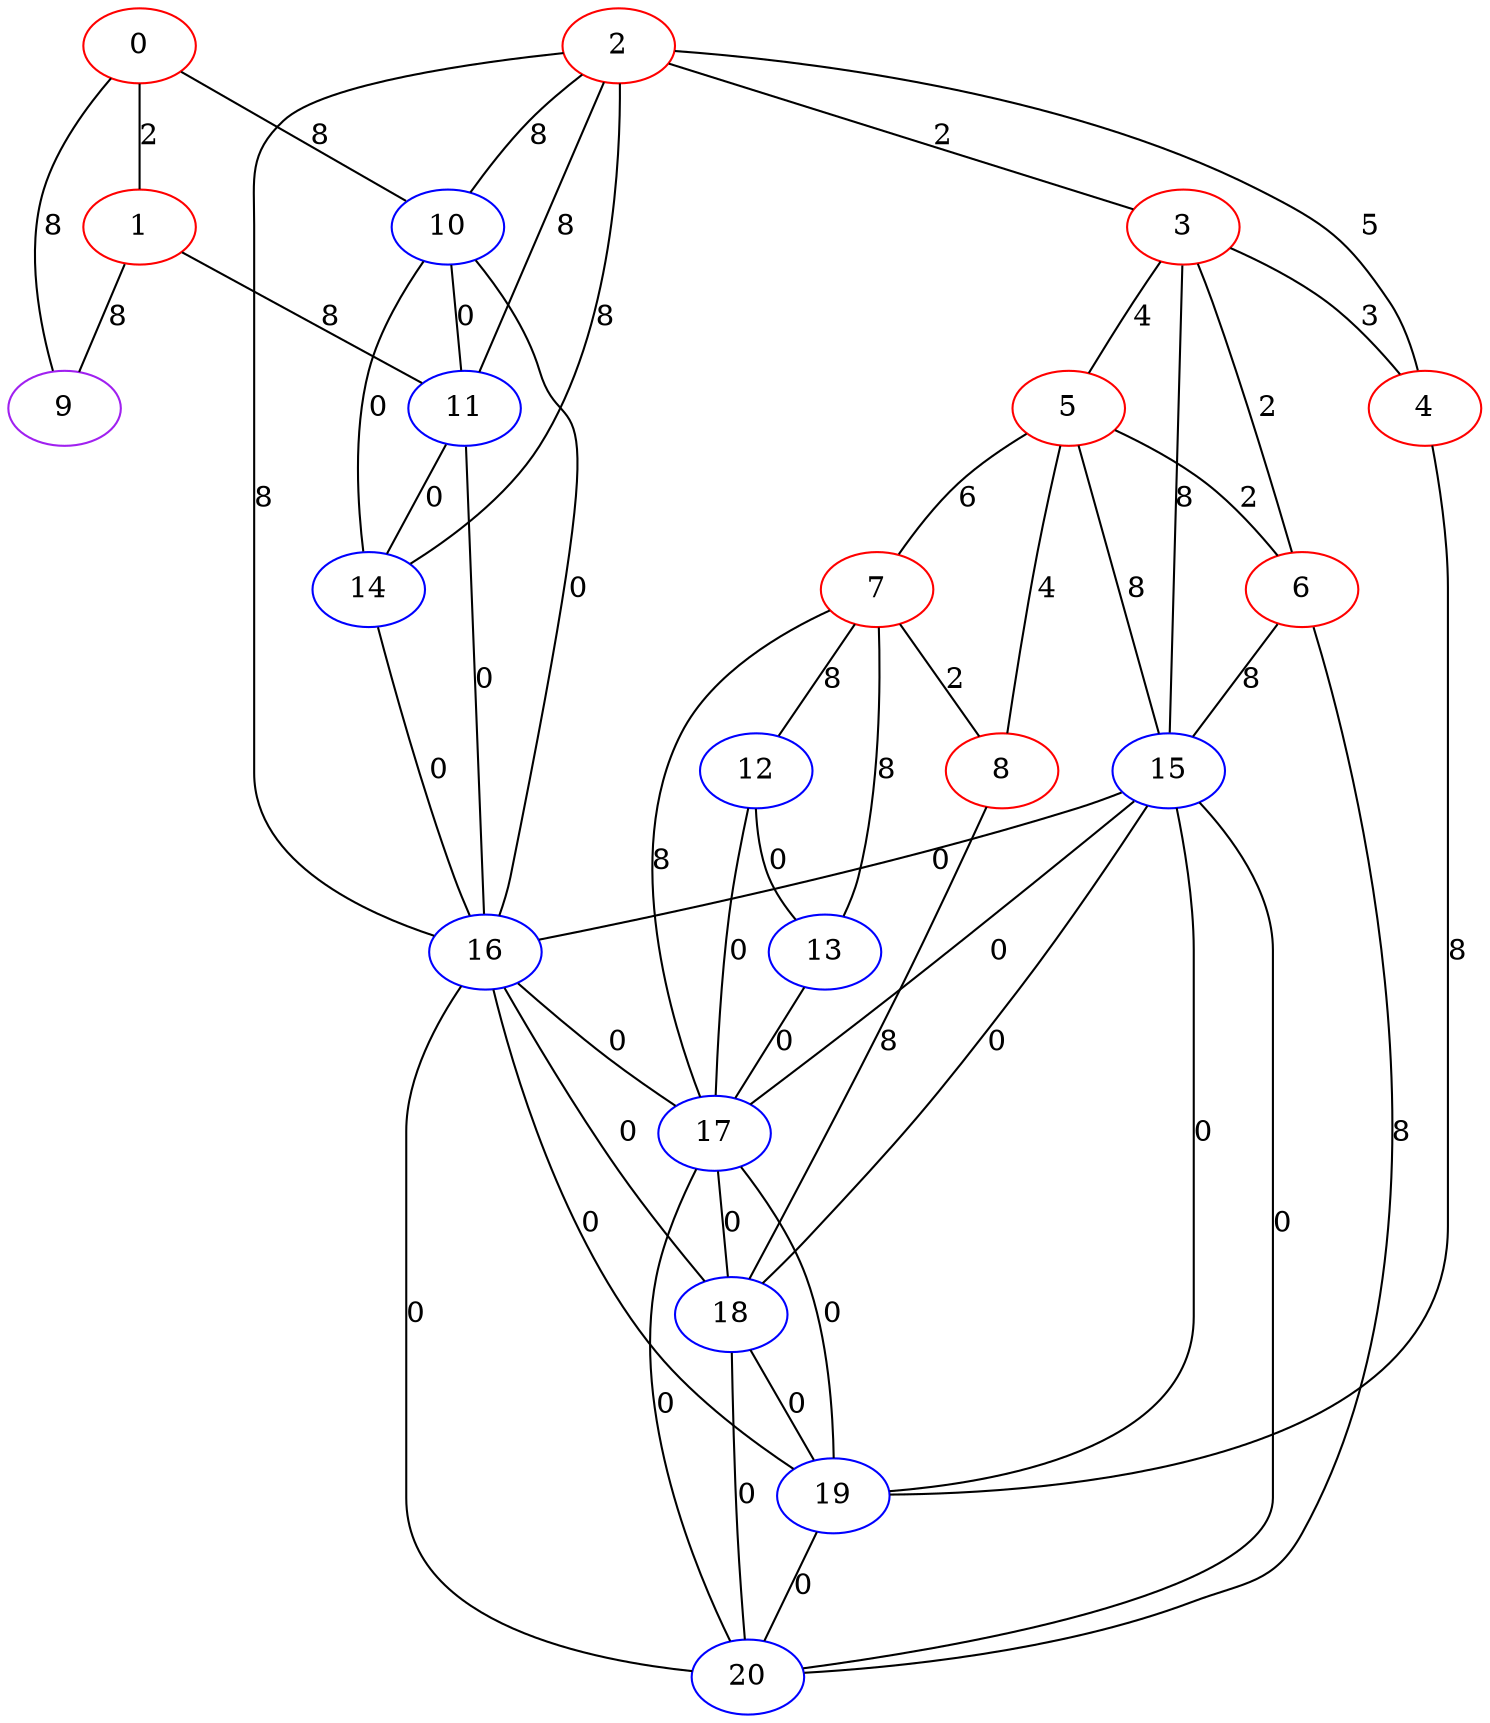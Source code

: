 graph "" {
0 [color=red, weight=1];
1 [color=red, weight=1];
2 [color=red, weight=1];
3 [color=red, weight=1];
4 [color=red, weight=1];
5 [color=red, weight=1];
6 [color=red, weight=1];
7 [color=red, weight=1];
8 [color=red, weight=1];
9 [color=purple, weight=4];
10 [color=blue, weight=3];
11 [color=blue, weight=3];
12 [color=blue, weight=3];
13 [color=blue, weight=3];
14 [color=blue, weight=3];
15 [color=blue, weight=3];
16 [color=blue, weight=3];
17 [color=blue, weight=3];
18 [color=blue, weight=3];
19 [color=blue, weight=3];
20 [color=blue, weight=3];
0 -- 1  [key=0, label=2];
0 -- 10  [key=0, label=8];
0 -- 9  [key=0, label=8];
1 -- 9  [key=0, label=8];
1 -- 11  [key=0, label=8];
2 -- 3  [key=0, label=2];
2 -- 4  [key=0, label=5];
2 -- 10  [key=0, label=8];
2 -- 11  [key=0, label=8];
2 -- 14  [key=0, label=8];
2 -- 16  [key=0, label=8];
3 -- 4  [key=0, label=3];
3 -- 5  [key=0, label=4];
3 -- 6  [key=0, label=2];
3 -- 15  [key=0, label=8];
4 -- 19  [key=0, label=8];
5 -- 8  [key=0, label=4];
5 -- 15  [key=0, label=8];
5 -- 6  [key=0, label=2];
5 -- 7  [key=0, label=6];
6 -- 20  [key=0, label=8];
6 -- 15  [key=0, label=8];
7 -- 8  [key=0, label=2];
7 -- 17  [key=0, label=8];
7 -- 12  [key=0, label=8];
7 -- 13  [key=0, label=8];
8 -- 18  [key=0, label=8];
10 -- 16  [key=0, label=0];
10 -- 11  [key=0, label=0];
10 -- 14  [key=0, label=0];
11 -- 16  [key=0, label=0];
11 -- 14  [key=0, label=0];
12 -- 17  [key=0, label=0];
12 -- 13  [key=0, label=0];
13 -- 17  [key=0, label=0];
14 -- 16  [key=0, label=0];
15 -- 16  [key=0, label=0];
15 -- 17  [key=0, label=0];
15 -- 18  [key=0, label=0];
15 -- 19  [key=0, label=0];
15 -- 20  [key=0, label=0];
16 -- 17  [key=0, label=0];
16 -- 18  [key=0, label=0];
16 -- 19  [key=0, label=0];
16 -- 20  [key=0, label=0];
17 -- 18  [key=0, label=0];
17 -- 19  [key=0, label=0];
17 -- 20  [key=0, label=0];
18 -- 19  [key=0, label=0];
18 -- 20  [key=0, label=0];
19 -- 20  [key=0, label=0];
}
